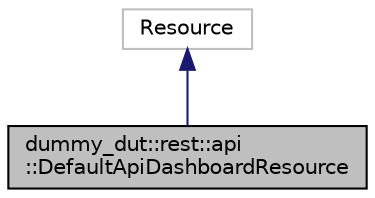 digraph "dummy_dut::rest::api::DefaultApiDashboardResource"
{
 // LATEX_PDF_SIZE
  edge [fontname="Helvetica",fontsize="10",labelfontname="Helvetica",labelfontsize="10"];
  node [fontname="Helvetica",fontsize="10",shape=record];
  Node1 [label="dummy_dut::rest::api\l::DefaultApiDashboardResource",height=0.2,width=0.4,color="black", fillcolor="grey75", style="filled", fontcolor="black",tooltip="Load messages to view received messages and send from DuT"];
  Node2 -> Node1 [dir="back",color="midnightblue",fontsize="10",style="solid",fontname="Helvetica"];
  Node2 [label="Resource",height=0.2,width=0.4,color="grey75", fillcolor="white", style="filled",tooltip=" "];
}
